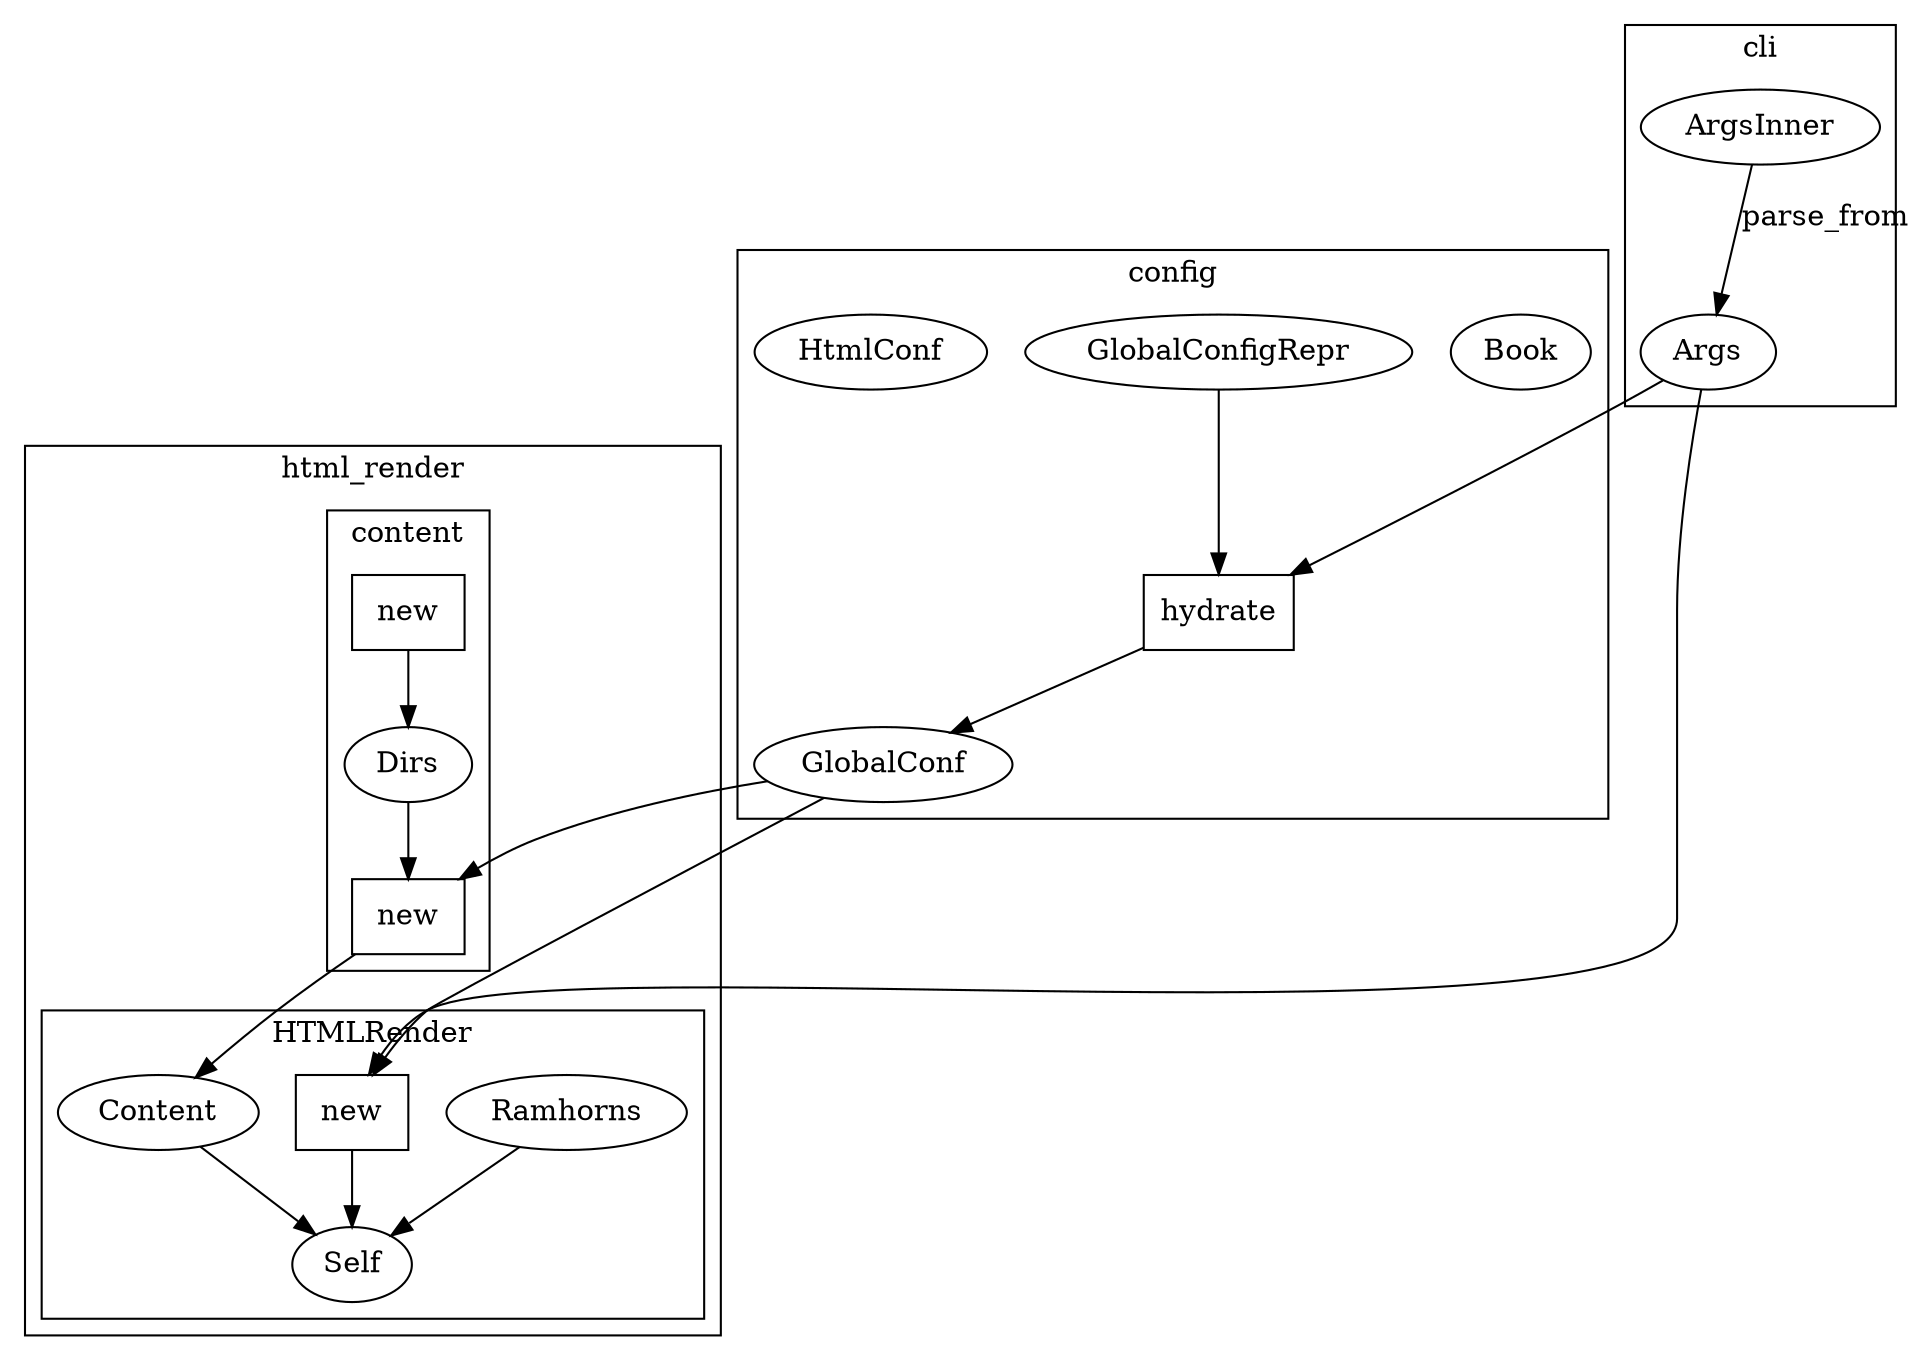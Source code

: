 digraph G {
//	label="xmark";
	 compound=true;
	subgraph cluster_cli {
		label="cli";
		Args;
		ArgsInner -> Args [label="parse_from"];
		ArgsInner;
	}

	Ramhorns;

	subgraph cluster_config {
		label="config";
		Book;
		GlobalConf;
		GlobalConfigRepr;
		HtmlConf;
		hydrate [shape="box"];
		GlobalConfigRepr -> hydrate;
		Args -> hydrate;
		hydrate -> GlobalConf
	}

	subgraph cluster_html_render {
		label="html_render";
		subgraph cluster_HTMLRender {
			label="HTMLRender";
			Self;
			new [shape="box"];
			Args -> new;
			GlobalConf -> new;
			new -> Self;
			Content -> Self;
			Ramhorns -> Self;
		}

		subgraph cluster_content {
			label="content";
			Dirs;
			dirs_new [shape="box", label="new"];
			dirs_new -> Dirs;
			Content;
			content_new [shape="box", label="new"];
			content_new -> Content;
			GlobalConf -> content_new;
			Dirs -> content_new;
		}
		subgraph cluster_render	{
			label="render";
		}
	}

}	
